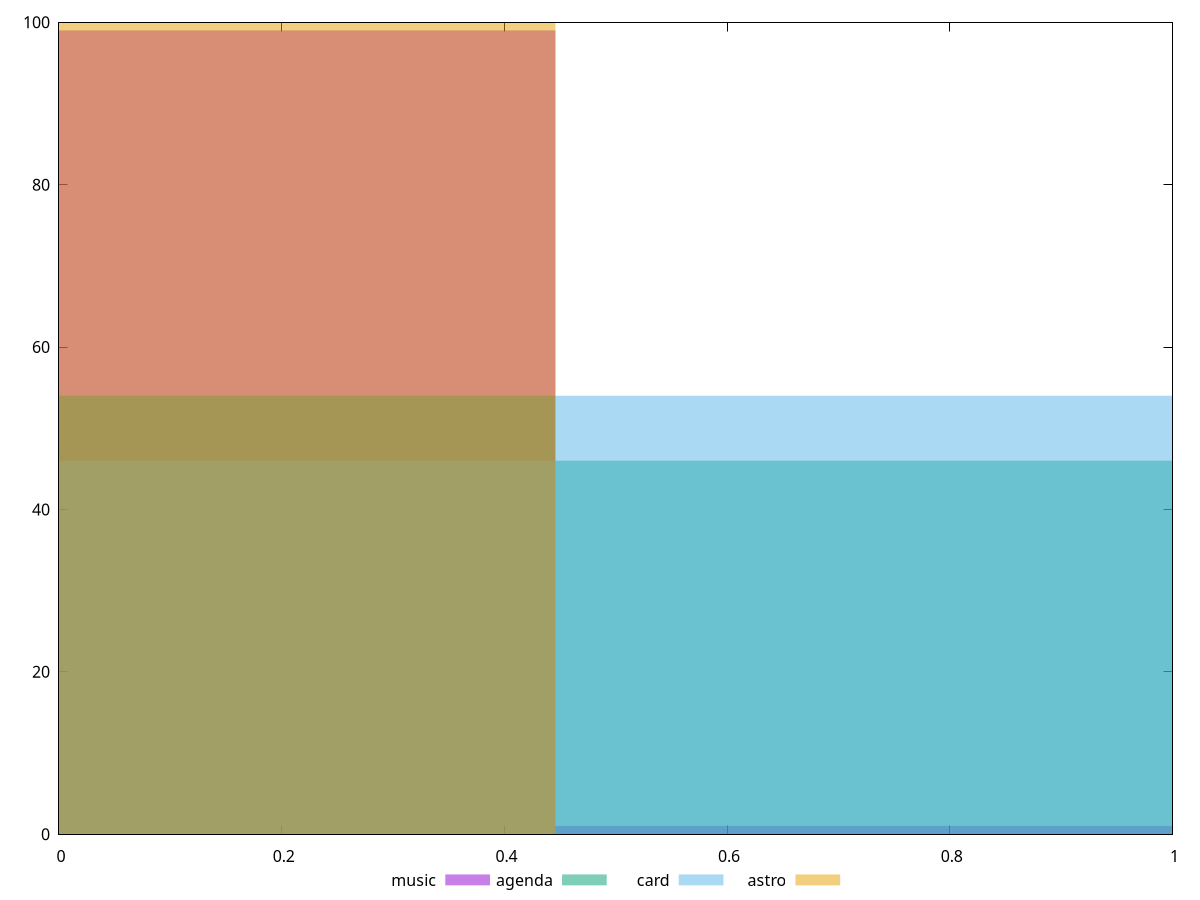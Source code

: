 reset

$music <<EOF
0 99
0.8915404475244899 1
EOF

$agenda <<EOF
0 54
0.8915404475244899 46
EOF

$card <<EOF
0.8915404475244899 54
0 46
EOF

$astro <<EOF
0 100
EOF

set key outside below
set boxwidth 0.8915404475244899
set xrange [0:1]
set yrange [0:100]
set trange [0:100]
set style fill transparent solid 0.5 noborder
set terminal svg size 640, 520 enhanced background rgb 'white'
set output "reports/report_00028_2021-02-24T12-49-42.674Z/max-potential-fid/comparison/histogram/all_score.svg"

plot $music title "music" with boxes, \
     $agenda title "agenda" with boxes, \
     $card title "card" with boxes, \
     $astro title "astro" with boxes

reset
